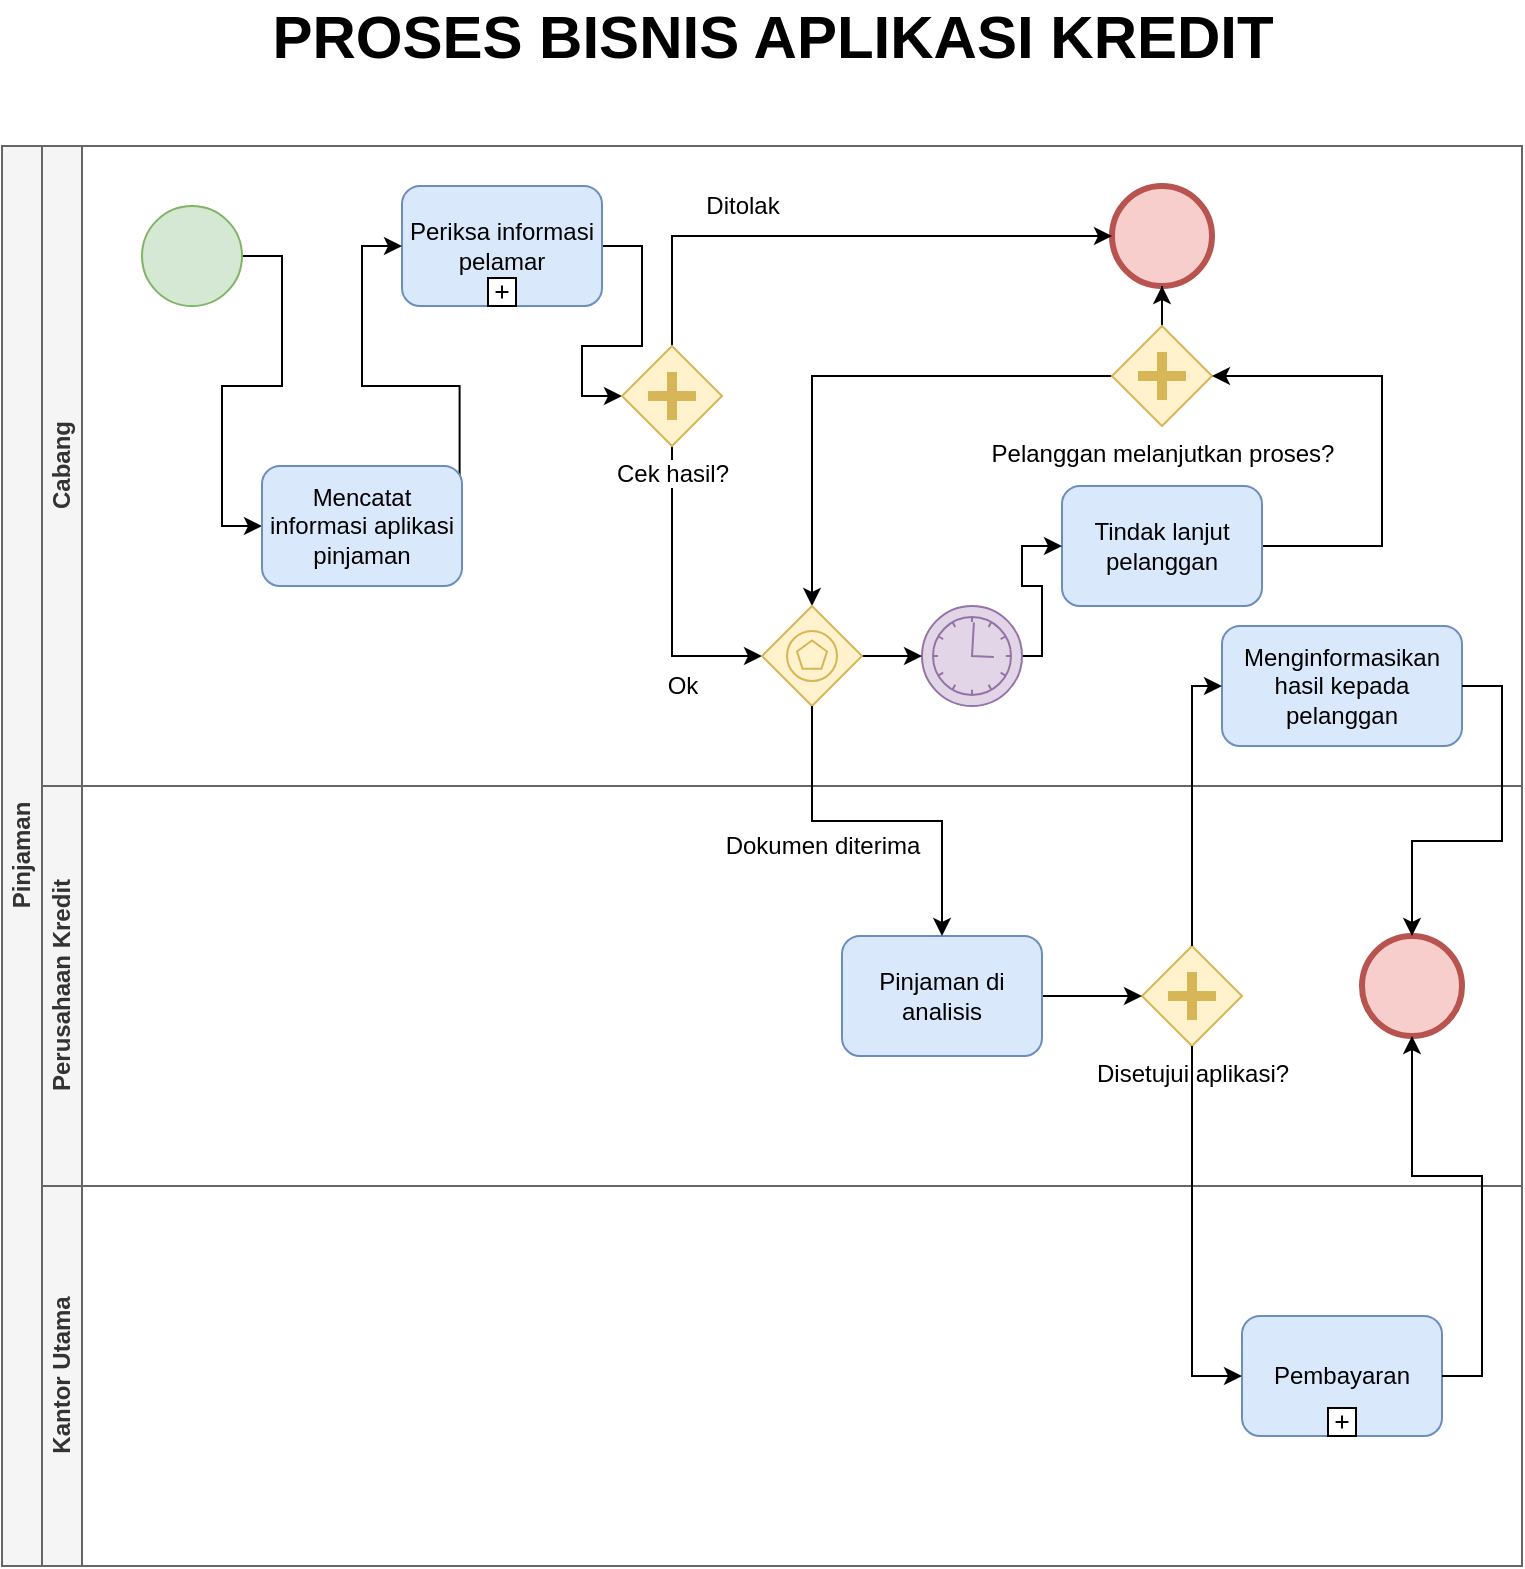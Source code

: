 <mxfile version="13.7.9" type="github">
  <diagram id="ZEzPtEvGSoAQZh9LTlzY" name="Page-1">
    <mxGraphModel dx="1042" dy="576" grid="1" gridSize="10" guides="1" tooltips="1" connect="1" arrows="1" fold="1" page="1" pageScale="1" pageWidth="850" pageHeight="1100" math="0" shadow="0">
      <root>
        <mxCell id="0" />
        <mxCell id="1" parent="0" />
        <mxCell id="nvO6eno5gmA60IrkmdwI-1" value="&lt;font style=&quot;font-size: 30px&quot;&gt;&lt;b&gt;&lt;font style=&quot;font-size: 30px&quot;&gt;PROSES BISNIS APLIKASI KREDIT&lt;br&gt;&lt;/font&gt;&lt;/b&gt;&lt;/font&gt;" style="text;html=1;align=center;verticalAlign=middle;resizable=0;points=[];autosize=1;" vertex="1" parent="1">
          <mxGeometry x="120" y="50" width="610" height="30" as="geometry" />
        </mxCell>
        <mxCell id="nvO6eno5gmA60IrkmdwI-2" value="Pinjaman" style="swimlane;html=1;childLayout=stackLayout;resizeParent=1;resizeParentMax=0;horizontal=0;startSize=20;horizontalStack=0;fillColor=#f5f5f5;strokeColor=#666666;fontColor=#333333;" vertex="1" parent="1">
          <mxGeometry x="40" y="120" width="760" height="710" as="geometry" />
        </mxCell>
        <mxCell id="nvO6eno5gmA60IrkmdwI-3" value="Cabang" style="swimlane;html=1;startSize=20;horizontal=0;fillColor=#f5f5f5;strokeColor=#666666;fontColor=#333333;" vertex="1" parent="nvO6eno5gmA60IrkmdwI-2">
          <mxGeometry x="20" width="740" height="320" as="geometry" />
        </mxCell>
        <mxCell id="nvO6eno5gmA60IrkmdwI-26" style="edgeStyle=orthogonalEdgeStyle;rounded=0;orthogonalLoop=1;jettySize=auto;html=1;entryX=0;entryY=0.5;entryDx=0;entryDy=0;" edge="1" parent="nvO6eno5gmA60IrkmdwI-3" source="nvO6eno5gmA60IrkmdwI-8" target="nvO6eno5gmA60IrkmdwI-7">
          <mxGeometry relative="1" as="geometry" />
        </mxCell>
        <mxCell id="nvO6eno5gmA60IrkmdwI-43" value="Ditolak" style="text;html=1;align=center;verticalAlign=middle;resizable=0;points=[];autosize=1;" vertex="1" parent="nvO6eno5gmA60IrkmdwI-3">
          <mxGeometry x="320" y="20" width="60" height="20" as="geometry" />
        </mxCell>
        <mxCell id="nvO6eno5gmA60IrkmdwI-14" value="" style="shape=mxgraph.bpmn.shape;html=1;verticalLabelPosition=bottom;labelBackgroundColor=#ffffff;verticalAlign=top;align=center;perimeter=ellipsePerimeter;outlineConnect=0;outline=end;symbol=general;fillColor=#f8cecc;strokeColor=#b85450;" vertex="1" parent="nvO6eno5gmA60IrkmdwI-3">
          <mxGeometry x="535" y="20" width="50" height="50" as="geometry" />
        </mxCell>
        <mxCell id="nvO6eno5gmA60IrkmdwI-8" value="" style="shape=mxgraph.bpmn.shape;html=1;verticalLabelPosition=bottom;labelBackgroundColor=#ffffff;verticalAlign=top;align=center;perimeter=ellipsePerimeter;outlineConnect=0;outline=standard;symbol=general;fillColor=#d5e8d4;strokeColor=#82b366;" vertex="1" parent="nvO6eno5gmA60IrkmdwI-3">
          <mxGeometry x="50" y="30" width="50" height="50" as="geometry" />
        </mxCell>
        <mxCell id="nvO6eno5gmA60IrkmdwI-28" style="edgeStyle=orthogonalEdgeStyle;rounded=0;orthogonalLoop=1;jettySize=auto;html=1;entryX=0;entryY=0.5;entryDx=0;entryDy=0;" edge="1" parent="nvO6eno5gmA60IrkmdwI-3" source="nvO6eno5gmA60IrkmdwI-9" target="nvO6eno5gmA60IrkmdwI-11">
          <mxGeometry relative="1" as="geometry" />
        </mxCell>
        <mxCell id="nvO6eno5gmA60IrkmdwI-9" value="Periksa informasi pelamar" style="html=1;whiteSpace=wrap;rounded=1;dropTarget=0;fillColor=#dae8fc;strokeColor=#6c8ebf;" vertex="1" parent="nvO6eno5gmA60IrkmdwI-3">
          <mxGeometry x="180" y="20" width="100" height="60" as="geometry" />
        </mxCell>
        <mxCell id="nvO6eno5gmA60IrkmdwI-10" value="" style="html=1;shape=plus;outlineConnect=0;" vertex="1" parent="nvO6eno5gmA60IrkmdwI-9">
          <mxGeometry x="0.5" y="1" width="14" height="14" relative="1" as="geometry">
            <mxPoint x="-7" y="-14" as="offset" />
          </mxGeometry>
        </mxCell>
        <mxCell id="nvO6eno5gmA60IrkmdwI-29" style="edgeStyle=orthogonalEdgeStyle;rounded=0;orthogonalLoop=1;jettySize=auto;html=1;exitX=0.5;exitY=0;exitDx=0;exitDy=0;entryX=0;entryY=0.5;entryDx=0;entryDy=0;" edge="1" parent="nvO6eno5gmA60IrkmdwI-3" source="nvO6eno5gmA60IrkmdwI-11" target="nvO6eno5gmA60IrkmdwI-14">
          <mxGeometry relative="1" as="geometry" />
        </mxCell>
        <mxCell id="nvO6eno5gmA60IrkmdwI-30" style="edgeStyle=orthogonalEdgeStyle;rounded=0;orthogonalLoop=1;jettySize=auto;html=1;entryX=0;entryY=0.5;entryDx=0;entryDy=0;exitX=0.5;exitY=1;exitDx=0;exitDy=0;" edge="1" parent="nvO6eno5gmA60IrkmdwI-3" source="nvO6eno5gmA60IrkmdwI-11" target="nvO6eno5gmA60IrkmdwI-16">
          <mxGeometry relative="1" as="geometry" />
        </mxCell>
        <mxCell id="nvO6eno5gmA60IrkmdwI-32" style="edgeStyle=orthogonalEdgeStyle;rounded=0;orthogonalLoop=1;jettySize=auto;html=1;" edge="1" parent="nvO6eno5gmA60IrkmdwI-3" source="nvO6eno5gmA60IrkmdwI-15" target="nvO6eno5gmA60IrkmdwI-14">
          <mxGeometry relative="1" as="geometry" />
        </mxCell>
        <mxCell id="nvO6eno5gmA60IrkmdwI-33" style="edgeStyle=orthogonalEdgeStyle;rounded=0;orthogonalLoop=1;jettySize=auto;html=1;" edge="1" parent="nvO6eno5gmA60IrkmdwI-3" source="nvO6eno5gmA60IrkmdwI-15" target="nvO6eno5gmA60IrkmdwI-16">
          <mxGeometry relative="1" as="geometry" />
        </mxCell>
        <mxCell id="nvO6eno5gmA60IrkmdwI-15" value="Pelanggan melanjutkan proses?" style="shape=mxgraph.bpmn.shape;html=1;verticalLabelPosition=bottom;labelBackgroundColor=#ffffff;verticalAlign=top;align=center;perimeter=rhombusPerimeter;background=gateway;outlineConnect=0;outline=none;symbol=parallelGw;fillColor=#fff2cc;strokeColor=#d6b656;" vertex="1" parent="nvO6eno5gmA60IrkmdwI-3">
          <mxGeometry x="535" y="90" width="50" height="50" as="geometry" />
        </mxCell>
        <mxCell id="nvO6eno5gmA60IrkmdwI-11" value="Cek hasil?" style="shape=mxgraph.bpmn.shape;html=1;verticalLabelPosition=bottom;labelBackgroundColor=#ffffff;verticalAlign=top;align=center;perimeter=rhombusPerimeter;background=gateway;outlineConnect=0;outline=none;symbol=parallelGw;fillColor=#fff2cc;strokeColor=#d6b656;" vertex="1" parent="nvO6eno5gmA60IrkmdwI-3">
          <mxGeometry x="290" y="100" width="50" height="50" as="geometry" />
        </mxCell>
        <mxCell id="nvO6eno5gmA60IrkmdwI-27" style="edgeStyle=orthogonalEdgeStyle;rounded=0;orthogonalLoop=1;jettySize=auto;html=1;entryX=0;entryY=0.5;entryDx=0;entryDy=0;exitX=0.988;exitY=0.445;exitDx=0;exitDy=0;exitPerimeter=0;" edge="1" parent="nvO6eno5gmA60IrkmdwI-3" source="nvO6eno5gmA60IrkmdwI-7" target="nvO6eno5gmA60IrkmdwI-9">
          <mxGeometry relative="1" as="geometry" />
        </mxCell>
        <mxCell id="nvO6eno5gmA60IrkmdwI-7" value="&lt;span class=&quot;tlid-translation translation&quot; lang=&quot;id&quot;&gt;&lt;span title=&quot;&quot; class=&quot;&quot;&gt;Mencatat informasi aplikasi pinjaman&lt;/span&gt;&lt;/span&gt;" style="shape=ext;rounded=1;html=1;whiteSpace=wrap;fillColor=#dae8fc;strokeColor=#6c8ebf;" vertex="1" parent="nvO6eno5gmA60IrkmdwI-3">
          <mxGeometry x="110" y="160" width="100" height="60" as="geometry" />
        </mxCell>
        <mxCell id="nvO6eno5gmA60IrkmdwI-36" style="edgeStyle=orthogonalEdgeStyle;rounded=0;orthogonalLoop=1;jettySize=auto;html=1;entryX=1;entryY=0.5;entryDx=0;entryDy=0;exitX=1;exitY=0.5;exitDx=0;exitDy=0;" edge="1" parent="nvO6eno5gmA60IrkmdwI-3" source="nvO6eno5gmA60IrkmdwI-18" target="nvO6eno5gmA60IrkmdwI-15">
          <mxGeometry relative="1" as="geometry">
            <Array as="points">
              <mxPoint x="670" y="200" />
              <mxPoint x="670" y="115" />
            </Array>
          </mxGeometry>
        </mxCell>
        <mxCell id="nvO6eno5gmA60IrkmdwI-18" value="Tindak lanjut pelanggan" style="shape=ext;rounded=1;html=1;whiteSpace=wrap;fillColor=#dae8fc;strokeColor=#6c8ebf;" vertex="1" parent="nvO6eno5gmA60IrkmdwI-3">
          <mxGeometry x="510" y="170" width="100" height="60" as="geometry" />
        </mxCell>
        <mxCell id="nvO6eno5gmA60IrkmdwI-35" style="edgeStyle=orthogonalEdgeStyle;rounded=0;orthogonalLoop=1;jettySize=auto;html=1;entryX=0;entryY=0.5;entryDx=0;entryDy=0;" edge="1" parent="nvO6eno5gmA60IrkmdwI-3" source="nvO6eno5gmA60IrkmdwI-17" target="nvO6eno5gmA60IrkmdwI-18">
          <mxGeometry relative="1" as="geometry">
            <Array as="points">
              <mxPoint x="500" y="255" />
              <mxPoint x="500" y="220" />
              <mxPoint x="490" y="220" />
              <mxPoint x="490" y="200" />
            </Array>
          </mxGeometry>
        </mxCell>
        <mxCell id="nvO6eno5gmA60IrkmdwI-17" value="" style="shape=mxgraph.bpmn.shape;html=1;verticalLabelPosition=bottom;labelBackgroundColor=#ffffff;verticalAlign=top;align=center;perimeter=ellipsePerimeter;outlineConnect=0;outline=eventInt;symbol=timer;fillColor=#e1d5e7;strokeColor=#9673a6;" vertex="1" parent="nvO6eno5gmA60IrkmdwI-3">
          <mxGeometry x="440" y="230" width="50" height="50" as="geometry" />
        </mxCell>
        <mxCell id="nvO6eno5gmA60IrkmdwI-34" style="edgeStyle=orthogonalEdgeStyle;rounded=0;orthogonalLoop=1;jettySize=auto;html=1;" edge="1" parent="nvO6eno5gmA60IrkmdwI-3" source="nvO6eno5gmA60IrkmdwI-16" target="nvO6eno5gmA60IrkmdwI-17">
          <mxGeometry relative="1" as="geometry" />
        </mxCell>
        <mxCell id="nvO6eno5gmA60IrkmdwI-16" value="" style="shape=mxgraph.bpmn.shape;html=1;verticalLabelPosition=bottom;labelBackgroundColor=#ffffff;verticalAlign=top;align=center;perimeter=rhombusPerimeter;background=gateway;outlineConnect=0;outline=standard;symbol=multiple;fillColor=#fff2cc;strokeColor=#d6b656;" vertex="1" parent="nvO6eno5gmA60IrkmdwI-3">
          <mxGeometry x="360" y="230" width="50" height="50" as="geometry" />
        </mxCell>
        <mxCell id="nvO6eno5gmA60IrkmdwI-20" value="Menginformasikan hasil kepada pelanggan" style="shape=ext;rounded=1;html=1;whiteSpace=wrap;fillColor=#dae8fc;strokeColor=#6c8ebf;" vertex="1" parent="nvO6eno5gmA60IrkmdwI-3">
          <mxGeometry x="590" y="240" width="120" height="60" as="geometry" />
        </mxCell>
        <mxCell id="nvO6eno5gmA60IrkmdwI-4" value="Perusahaan Kredit" style="swimlane;html=1;startSize=20;horizontal=0;fillColor=#f5f5f5;strokeColor=#666666;fontColor=#333333;" vertex="1" parent="nvO6eno5gmA60IrkmdwI-2">
          <mxGeometry x="20" y="320" width="740" height="200" as="geometry" />
        </mxCell>
        <mxCell id="nvO6eno5gmA60IrkmdwI-25" value="" style="shape=mxgraph.bpmn.shape;html=1;verticalLabelPosition=bottom;labelBackgroundColor=#ffffff;verticalAlign=top;align=center;perimeter=ellipsePerimeter;outlineConnect=0;outline=end;symbol=general;fillColor=#f8cecc;strokeColor=#b85450;" vertex="1" parent="nvO6eno5gmA60IrkmdwI-4">
          <mxGeometry x="660" y="75" width="50" height="50" as="geometry" />
        </mxCell>
        <mxCell id="nvO6eno5gmA60IrkmdwI-24" value="Disetujui aplikasi?" style="shape=mxgraph.bpmn.shape;html=1;verticalLabelPosition=bottom;labelBackgroundColor=#ffffff;verticalAlign=top;align=center;perimeter=rhombusPerimeter;background=gateway;outlineConnect=0;outline=none;symbol=parallelGw;fillColor=#fff2cc;strokeColor=#d6b656;" vertex="1" parent="nvO6eno5gmA60IrkmdwI-4">
          <mxGeometry x="550" y="80" width="50" height="50" as="geometry" />
        </mxCell>
        <mxCell id="nvO6eno5gmA60IrkmdwI-38" style="edgeStyle=orthogonalEdgeStyle;rounded=0;orthogonalLoop=1;jettySize=auto;html=1;" edge="1" parent="nvO6eno5gmA60IrkmdwI-4" source="nvO6eno5gmA60IrkmdwI-21" target="nvO6eno5gmA60IrkmdwI-24">
          <mxGeometry relative="1" as="geometry" />
        </mxCell>
        <mxCell id="nvO6eno5gmA60IrkmdwI-21" value="Pinjaman di analisis" style="shape=ext;rounded=1;html=1;whiteSpace=wrap;fillColor=#dae8fc;strokeColor=#6c8ebf;" vertex="1" parent="nvO6eno5gmA60IrkmdwI-4">
          <mxGeometry x="400" y="75" width="100" height="60" as="geometry" />
        </mxCell>
        <mxCell id="nvO6eno5gmA60IrkmdwI-5" value="Kantor Utama" style="swimlane;html=1;startSize=20;horizontal=0;fillColor=#f5f5f5;strokeColor=#666666;fontColor=#333333;" vertex="1" parent="nvO6eno5gmA60IrkmdwI-2">
          <mxGeometry x="20" y="520" width="740" height="190" as="geometry" />
        </mxCell>
        <mxCell id="nvO6eno5gmA60IrkmdwI-22" value="Pembayaran" style="html=1;whiteSpace=wrap;rounded=1;dropTarget=0;fillColor=#dae8fc;strokeColor=#6c8ebf;" vertex="1" parent="nvO6eno5gmA60IrkmdwI-5">
          <mxGeometry x="600" y="65" width="100" height="60" as="geometry" />
        </mxCell>
        <mxCell id="nvO6eno5gmA60IrkmdwI-23" value="" style="html=1;shape=plus;outlineConnect=0;" vertex="1" parent="nvO6eno5gmA60IrkmdwI-22">
          <mxGeometry x="0.5" y="1" width="14" height="14" relative="1" as="geometry">
            <mxPoint x="-7" y="-14" as="offset" />
          </mxGeometry>
        </mxCell>
        <mxCell id="nvO6eno5gmA60IrkmdwI-37" style="edgeStyle=orthogonalEdgeStyle;rounded=0;orthogonalLoop=1;jettySize=auto;html=1;" edge="1" parent="nvO6eno5gmA60IrkmdwI-2" source="nvO6eno5gmA60IrkmdwI-16" target="nvO6eno5gmA60IrkmdwI-21">
          <mxGeometry relative="1" as="geometry" />
        </mxCell>
        <mxCell id="nvO6eno5gmA60IrkmdwI-39" style="edgeStyle=orthogonalEdgeStyle;rounded=0;orthogonalLoop=1;jettySize=auto;html=1;entryX=0;entryY=0.5;entryDx=0;entryDy=0;exitX=0.5;exitY=0;exitDx=0;exitDy=0;fontStyle=4" edge="1" parent="nvO6eno5gmA60IrkmdwI-2" source="nvO6eno5gmA60IrkmdwI-24" target="nvO6eno5gmA60IrkmdwI-20">
          <mxGeometry relative="1" as="geometry">
            <Array as="points">
              <mxPoint x="595" y="270" />
            </Array>
          </mxGeometry>
        </mxCell>
        <mxCell id="nvO6eno5gmA60IrkmdwI-40" style="edgeStyle=orthogonalEdgeStyle;rounded=0;orthogonalLoop=1;jettySize=auto;html=1;exitX=1;exitY=0.5;exitDx=0;exitDy=0;" edge="1" parent="nvO6eno5gmA60IrkmdwI-2" source="nvO6eno5gmA60IrkmdwI-20" target="nvO6eno5gmA60IrkmdwI-25">
          <mxGeometry relative="1" as="geometry" />
        </mxCell>
        <mxCell id="nvO6eno5gmA60IrkmdwI-41" style="edgeStyle=orthogonalEdgeStyle;rounded=0;orthogonalLoop=1;jettySize=auto;html=1;entryX=0;entryY=0.5;entryDx=0;entryDy=0;" edge="1" parent="nvO6eno5gmA60IrkmdwI-2" source="nvO6eno5gmA60IrkmdwI-24" target="nvO6eno5gmA60IrkmdwI-22">
          <mxGeometry relative="1" as="geometry" />
        </mxCell>
        <mxCell id="nvO6eno5gmA60IrkmdwI-42" style="edgeStyle=orthogonalEdgeStyle;rounded=0;orthogonalLoop=1;jettySize=auto;html=1;exitX=1;exitY=0.5;exitDx=0;exitDy=0;" edge="1" parent="nvO6eno5gmA60IrkmdwI-2" source="nvO6eno5gmA60IrkmdwI-22" target="nvO6eno5gmA60IrkmdwI-25">
          <mxGeometry relative="1" as="geometry" />
        </mxCell>
        <mxCell id="nvO6eno5gmA60IrkmdwI-44" value="Ok" style="text;html=1;align=center;verticalAlign=middle;resizable=0;points=[];autosize=1;" vertex="1" parent="1">
          <mxGeometry x="365" y="380" width="30" height="20" as="geometry" />
        </mxCell>
        <mxCell id="nvO6eno5gmA60IrkmdwI-45" value="Dokumen diterima" style="text;html=1;align=center;verticalAlign=middle;resizable=0;points=[];autosize=1;" vertex="1" parent="1">
          <mxGeometry x="385" y="460" width="130" height="20" as="geometry" />
        </mxCell>
      </root>
    </mxGraphModel>
  </diagram>
</mxfile>
